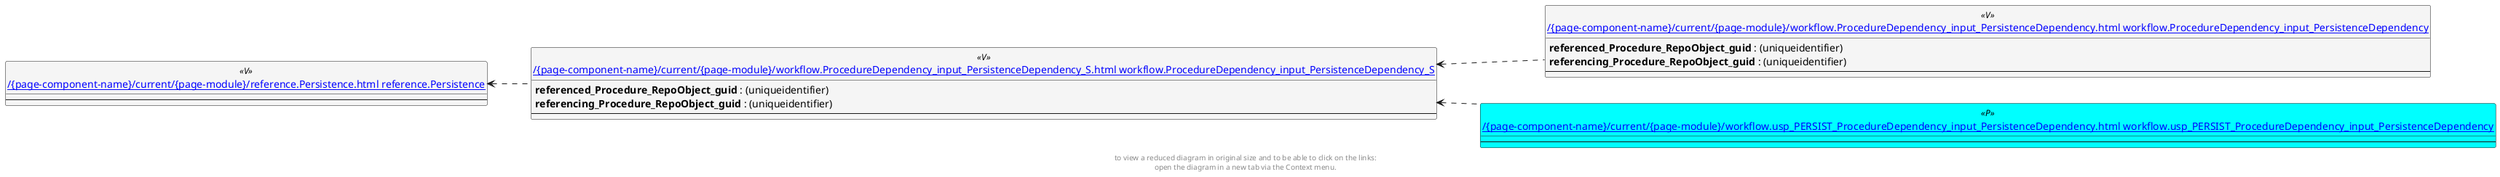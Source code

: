 @startuml
left to right direction
'top to bottom direction
hide circle
'avoide "." issues:
set namespaceSeparator none


skinparam class {
  BackgroundColor White
  BackgroundColor<<FN>> Yellow
  BackgroundColor<<FS>> Yellow
  BackgroundColor<<FT>> LightGray
  BackgroundColor<<IF>> Yellow
  BackgroundColor<<IS>> Yellow
  BackgroundColor<<P>> Aqua
  BackgroundColor<<PC>> Aqua
  BackgroundColor<<SN>> Yellow
  BackgroundColor<<SO>> SlateBlue
  BackgroundColor<<TF>> LightGray
  BackgroundColor<<TR>> Tomato
  BackgroundColor<<U>> White
  BackgroundColor<<V>> WhiteSmoke
  BackgroundColor<<X>> Aqua
}


entity "[[{site-url}/{page-component-name}/current/{page-module}/reference.Persistence.html reference.Persistence]]" as reference.Persistence << V >> {
  --
}

entity "[[{site-url}/{page-component-name}/current/{page-module}/workflow.ProcedureDependency_input_PersistenceDependency.html workflow.ProcedureDependency_input_PersistenceDependency]]" as workflow.ProcedureDependency_input_PersistenceDependency << V >> {
  **referenced_Procedure_RepoObject_guid** : (uniqueidentifier)
  **referencing_Procedure_RepoObject_guid** : (uniqueidentifier)
  --
}

entity "[[{site-url}/{page-component-name}/current/{page-module}/workflow.ProcedureDependency_input_PersistenceDependency_S.html workflow.ProcedureDependency_input_PersistenceDependency_S]]" as workflow.ProcedureDependency_input_PersistenceDependency_S << V >> {
  **referenced_Procedure_RepoObject_guid** : (uniqueidentifier)
  **referencing_Procedure_RepoObject_guid** : (uniqueidentifier)
  --
}

entity "[[{site-url}/{page-component-name}/current/{page-module}/workflow.usp_PERSIST_ProcedureDependency_input_PersistenceDependency.html workflow.usp_PERSIST_ProcedureDependency_input_PersistenceDependency]]" as workflow.usp_PERSIST_ProcedureDependency_input_PersistenceDependency << P >> {
  --
}

reference.Persistence <.. workflow.ProcedureDependency_input_PersistenceDependency_S
workflow.ProcedureDependency_input_PersistenceDependency_S <.. workflow.ProcedureDependency_input_PersistenceDependency
workflow.ProcedureDependency_input_PersistenceDependency_S <.. workflow.usp_PERSIST_ProcedureDependency_input_PersistenceDependency
footer
to view a reduced diagram in original size and to be able to click on the links:
open the diagram in a new tab via the Context menu.
end footer

@enduml

